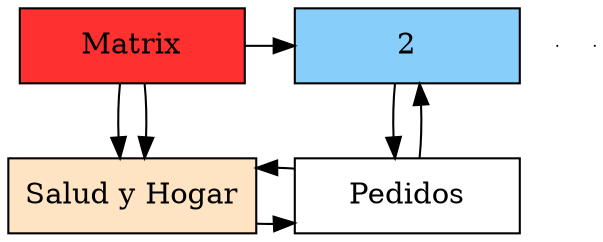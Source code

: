 digraph Sparce_Matrix {
node [shape=box]
MT[label="Matrix",width=1.5,style=filled,fillcolor=firebrick1,group=1];
e0[ shape = point, width = 0 ];
e1[ shape = point, width = 0 ];
V0[label="Salud y Hogar"width = 1.5 style = filled, fillcolor = bisque1, group = 1];
MT->V0
H0[label="2"width = 1.5 style = filled, fillcolor = lightskyblue, group =2];
MT->V0
MT->H0
{rank=same; MT;H0;}
"0xc0001d46c0"[label="Pedidos" width=1.5,group=2];
V0->"0xc0001d46c0"
"0xc0001d46c0"->V0
{rank=same V0;"0xc0001d46c0";}
H0->"0xc0001d46c0"
"0xc0001d46c0"->H0

}